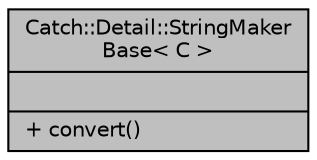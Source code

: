 digraph "Catch::Detail::StringMakerBase&lt; C &gt;"
{
  edge [fontname="Helvetica",fontsize="10",labelfontname="Helvetica",labelfontsize="10"];
  node [fontname="Helvetica",fontsize="10",shape=record];
  Node1 [label="{Catch::Detail::StringMaker\lBase\< C \>\n||+ convert()\l}",height=0.2,width=0.4,color="black", fillcolor="grey75", style="filled", fontcolor="black"];
}
